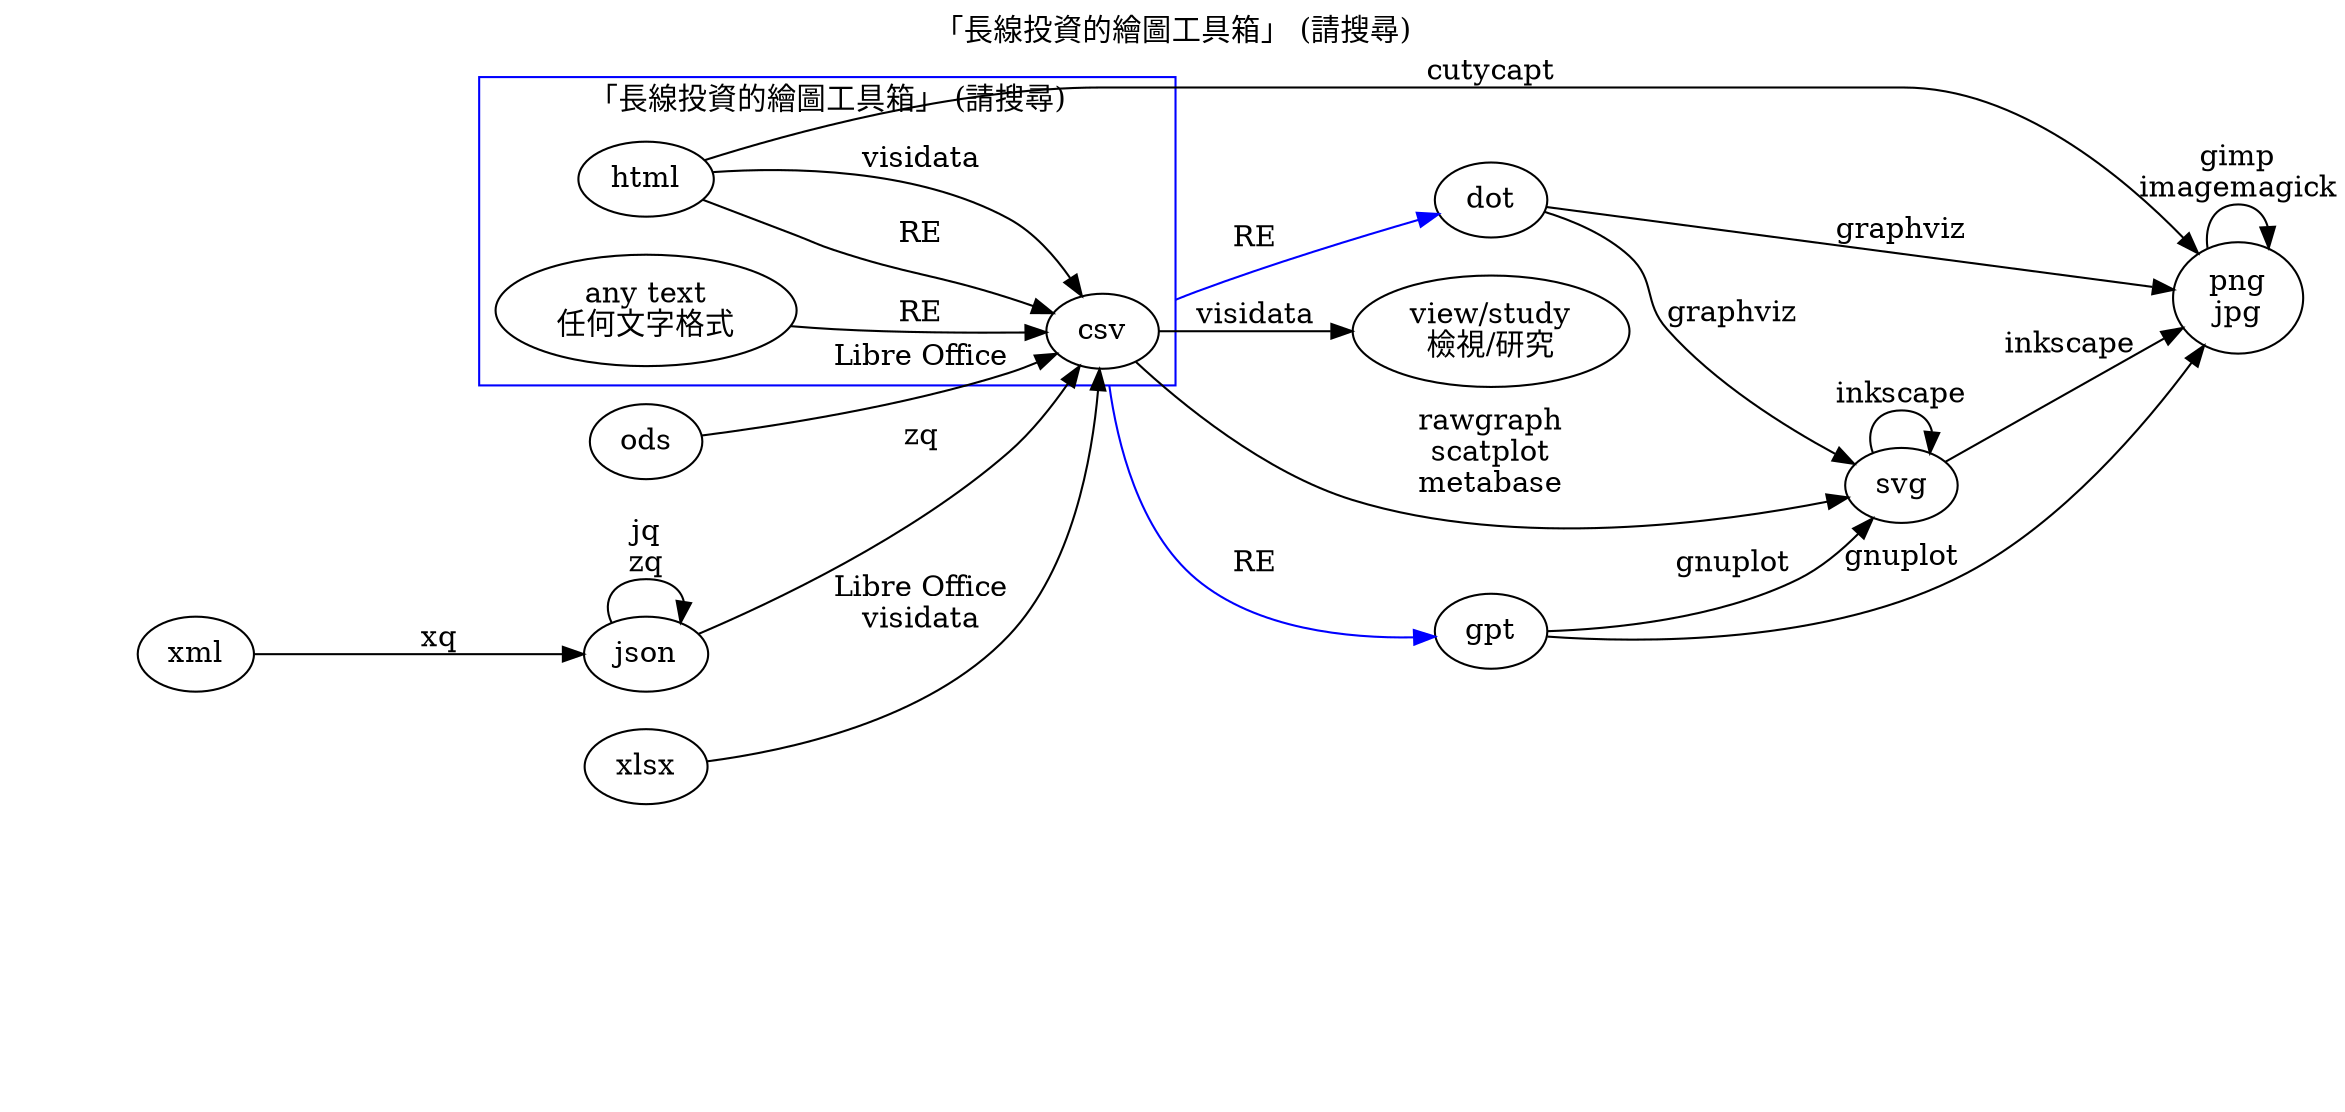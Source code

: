 // dot -Tsvg graphic-workflow.dot -o graphic-workflow.svg
digraph "檔案格式為中心的繪圖工作流程" {

    label = "「長線投資的繪圖工具箱」 (請搜尋)";
    labelloc = "t";
    rankdir = "LR";
    overlap = scale;
    compound = true;
    node [imagescale=true]

    url_qrcode [
	penwidth = 0;
	label = "";
	width = 2.5;
	height = 2.5;
	fixedsize = true;
	image = "graphic-workflow-url.png";
    ];
    // https://github.com/quarto-dev/quarto-cli/issues/7368

    subgraph cluster_text {
	text [ label="any text\n任何文字格式" ];
	color = "blue";
	fillcolor = "white";
	{ text html } -> csv [ label="RE" ];
    }

    raster [ label="png\njpg" ];
    view [ label="view/study\n檢視/研究" ];

    xml -> json [ label="xq" ];
    json -> json [ label="jq\nzq" ];
    json -> csv [ label="zq" ];
    xlsx -> csv [ label="Libre Office\nvisidata" ];
    html -> csv [ label="visidata" ];
    csv -> view [ label="visidata" ];
    csv -> svg [ label="rawgraph\nscatplot\nmetabase" ];
    csv -> { dot gpt } [ ltail=cluster_text; label="RE"; color="blue" ];
    html -> raster [ label="cutycapt" ];
    ods -> csv [ label="Libre Office" ];
    dot -> { svg raster } [ label="graphviz" ];
    svg -> { svg raster } [ label="inkscape" ];
    gpt -> { svg raster } [ label="gnuplot" ];
    raster -> raster [ label="gimp\nimagemagick" ];

}

